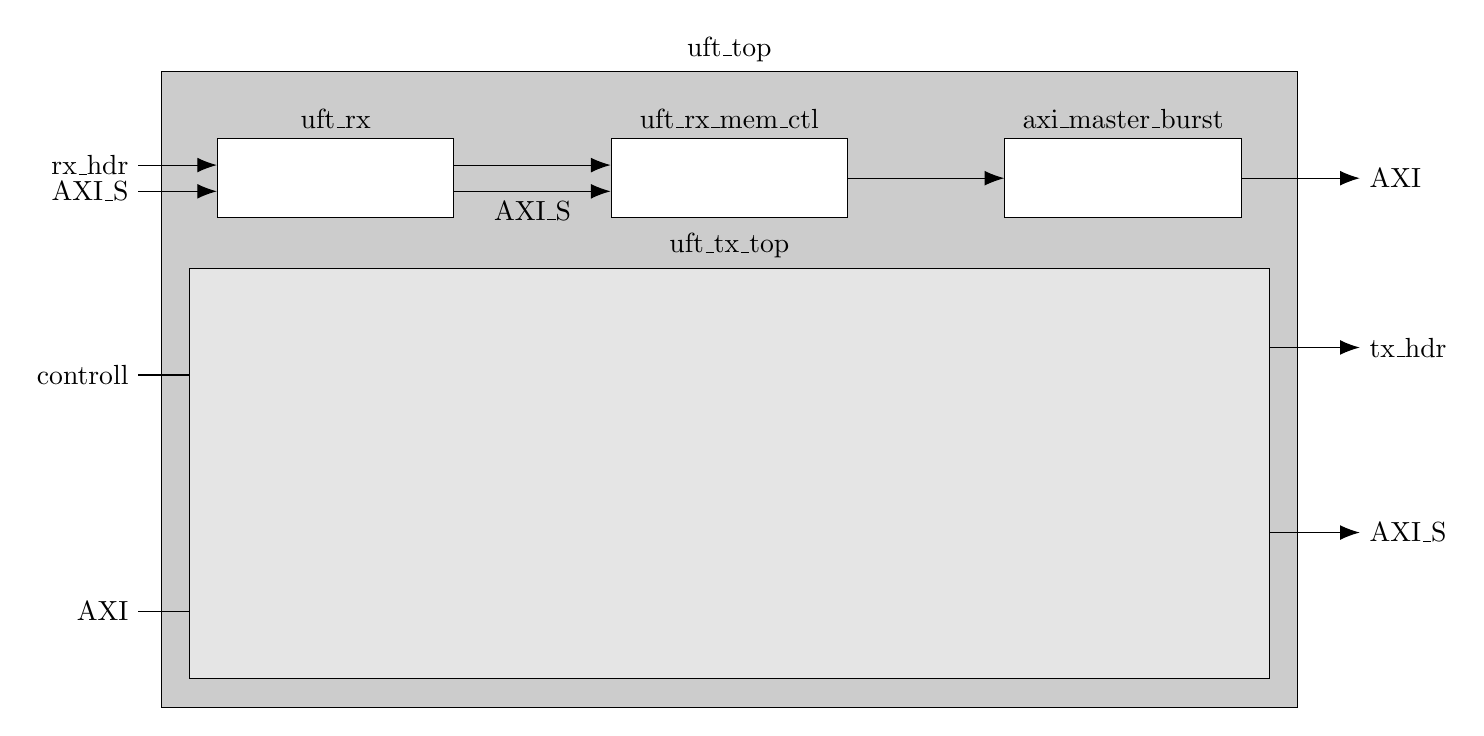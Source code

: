 % \tikzsetnextfilename{system-overview}
\begin{tikzpicture}[
    rounded corners=0mm,
    entity/.style={
        draw,
        minimum height=1.0cm,
        minimum width=3cm,
        fill=white,
        anchor=north west,
    },
]
    %coordinates
    \coordinate (orig)      at (0,0);
    \coordinate (crx)       at (0,0);
    \coordinate (crxmem)    at (5,0);
    \coordinate (crxamb)    at (10,0);

    \coordinate (ctxctl)    at (0,-2.5);
    \coordinate (ctxcmd)    at (5,-3.5);
    \coordinate (ctxdat)    at (5,-5.5);
    \coordinate (ctxamb)    at (0,-5.5);
    \coordinate (ctxarb)    at (10,-4.5);

    %nodes

    \begin{pgfonlayer}{main}
        % entities
        \node[entity, label={uft\_rx}] (rx) at (crx) {};
        \node[entity, label={[name=rxl] uft\_rx\_mem\_ctl}] (rxmem) at (crxmem) {};

        \node[entity, label={[name=ltxctl] uft\_tx\_ctl}] (txctl) at (ctxctl) {};
        \node[entity, label={[name=txcal]uft\_tx\_cmd\_assembler}] (txcmd) at (ctxcmd) {};
        \node[entity, label={uft\_tx\_data\_assembler}] (txdat) at (ctxdat) {};
        \node[entity, label={uft\_tx\_arbiter}] (txarb) at (ctxarb) {};

        \node[entity, label={axi\_master\_burst}] (ambrx) at (crxamb) {};
        \node[entity, label={axi\_master\_burst}] (ambtx) at (ctxamb) {};

        % ports
        \path[draw,{Latex[length=2.5mm]}-] ($(rx.180) + (0,1/6)$) -- ($(rx.180) + (-1.0,1/6)$) node[anchor=east] {rx\_hdr};
        \path[draw,{Latex[length=2.5mm]}-] ($(rx.180) + (0,-1/6)$) -- ($(rx.180) + (-1.0,-1/6)$) node[anchor=east] {AXI\_S};
        \path[draw,{Latex[length=2.5mm]}-] ($(txctl.180) + (0,0)$) -- ($(txctl.180) + (-1.0,0)$) node[anchor=east] {controll};
        \path[draw,{Latex[length=2.5mm]}-] ($(ambtx.180) + (0,0/6)$) -- ($(ambtx.180) + (-1,0/6)$) node[anchor=east] {AXI};

        \path[draw,-{Latex[length=2.5mm]}] ($(ambrx.0) + (0,0)$) -- ($(ambrx.0) + (1.5,0/6)$) node[anchor=west] {AXI};
        \path[draw,-{Latex[length=2.5mm]}] ($(txctl.0) + (0,3.5/10)$) -- ($(txctl.0) + (11.5,3.5/10)$) node[anchor=west] {tx\_hdr};
        \path[draw,-{Latex[length=2.5mm]}] ($(txarb.0) + (0,0/10)$) -- ($(txarb.0) + (1.5,0/10)$) node[anchor=west] {AXI\_S};

        % Interconnects
        \path[draw,-{Latex[length=2.5mm]}] ($(rx.0) + (0,1/6)$) -- ($(rxmem.180) + (0,1/6)$) node[anchor=east] {};
        \path[draw,-{Latex[length=2.5mm]}] ($(rx.0) + (0,-1/6)$) -- ($(rxmem.180) + (0,-1/6)$) node[midway, anchor=north] {AXI\_S};
        % \node at ($(rx.180) + (-0.5,-1/6)$) [circle,fill,inner sep=1.5pt]{};

        \path[draw,-{Latex[length=2.5mm]}] ($(txctl.0) + (0,1.5/10)$) -| ($(txcmd.180) + (-0.5,0)$) -- ($(txcmd.180) + (0,0)$) node[anchor=west] {};
        \path[draw,-{Latex[length=2.5mm]}] ($(txctl.0) + (0,-1.5/10)$) -| ($(txarb.180) + (-6,0)$) -- ($(txarb.180) + (0,0)$) node[anchor=west] {};
        \path[draw,-{Latex[length=2.5mm]}] ($(txctl.0) + (0,-3.5/10)$) -| ($(txdat.180) + (-1.5,1/6)$) -- ($(txdat.180) + (0,1/6)$) node[anchor=west] {};

        \path[draw,-{Latex[length=2.5mm]}] ($(txcmd.0) + (0,0)$) -| node[anchor=south] {AXI\_S} ($(txarb.180) + (-0.5,1/4)$)  -- ($(txarb.180) + (0,1/4)$);
        \path[draw,-{Latex[length=2.5mm]}] ($(txdat.0) + (0,0)$) -| node[anchor=north] {AXI\_S}($(txarb.180) + (-0.5,-1/4)$) -- ($(txarb.180) + (0,-1/4)$);

        \path[draw,-{Latex[length=2.5mm]}] ($(ambtx.0) + (0,-1/6)$) -- ($(txdat.180) + (0,-1/6)$) node[anchor=east] {};
        \path[draw,-{Latex[length=2.5mm]}] ($(rxmem.0) + (0,0/6)$) -- ($(ambrx.180) + (0,0)$) node[anchor=east] {};

    \end{pgfonlayer}

    % tx box
    \begin{pgfonlayer}{foreground}
        \node [draw, fill=gray!20, inner sep=10, fit={(ltxctl) (txctl) (txcmd) (txdat) (txarb) (txcal)}, label=uft\_tx\_top] (tx) {};
    \end{pgfonlayer} 

    % Board box
    \begin{pgfonlayer}{background}
        \node [draw, fill=gray!40, inner sep=10, fit={(tx) (rx) (rxmem) (rxl)}, label=uft\_top] (tx) {};
    \end{pgfonlayer} 

\end{tikzpicture}